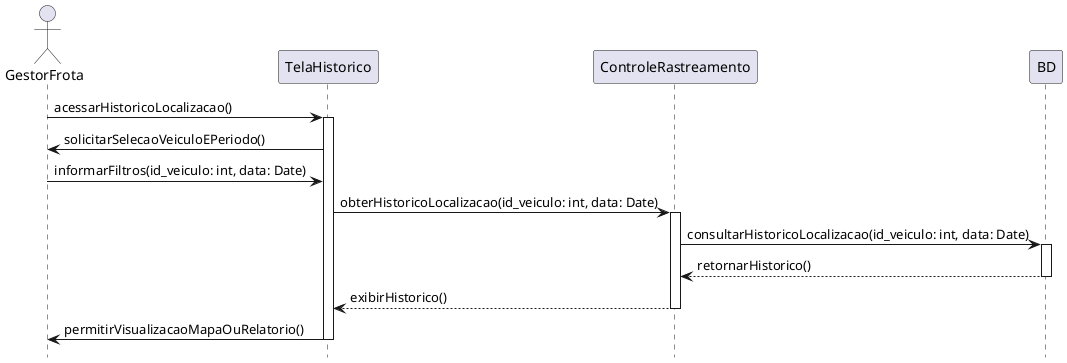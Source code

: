 @startuml "Visualizar Histórico de Localização"
hide footbox

actor GestorFrota as gestor_ator
participant TelaHistorico as tela_historico
participant ControleRastreamento as controle_rastreamento
participant BD as bd

gestor_ator -> tela_historico: acessarHistoricoLocalizacao()
activate tela_historico

tela_historico -> gestor_ator: solicitarSelecaoVeiculoEPeriodo()
gestor_ator -> tela_historico: informarFiltros(id_veiculo: int, data: Date)

tela_historico -> controle_rastreamento: obterHistoricoLocalizacao(id_veiculo: int, data: Date)
activate controle_rastreamento

controle_rastreamento -> bd: consultarHistoricoLocalizacao(id_veiculo: int, data: Date)
activate bd

bd --> controle_rastreamento: retornarHistorico()
deactivate bd

controle_rastreamento --> tela_historico: exibirHistorico()
deactivate controle_rastreamento


tela_historico -> gestor_ator: permitirVisualizacaoMapaOuRelatorio()

deactivate tela_historico
@enduml
